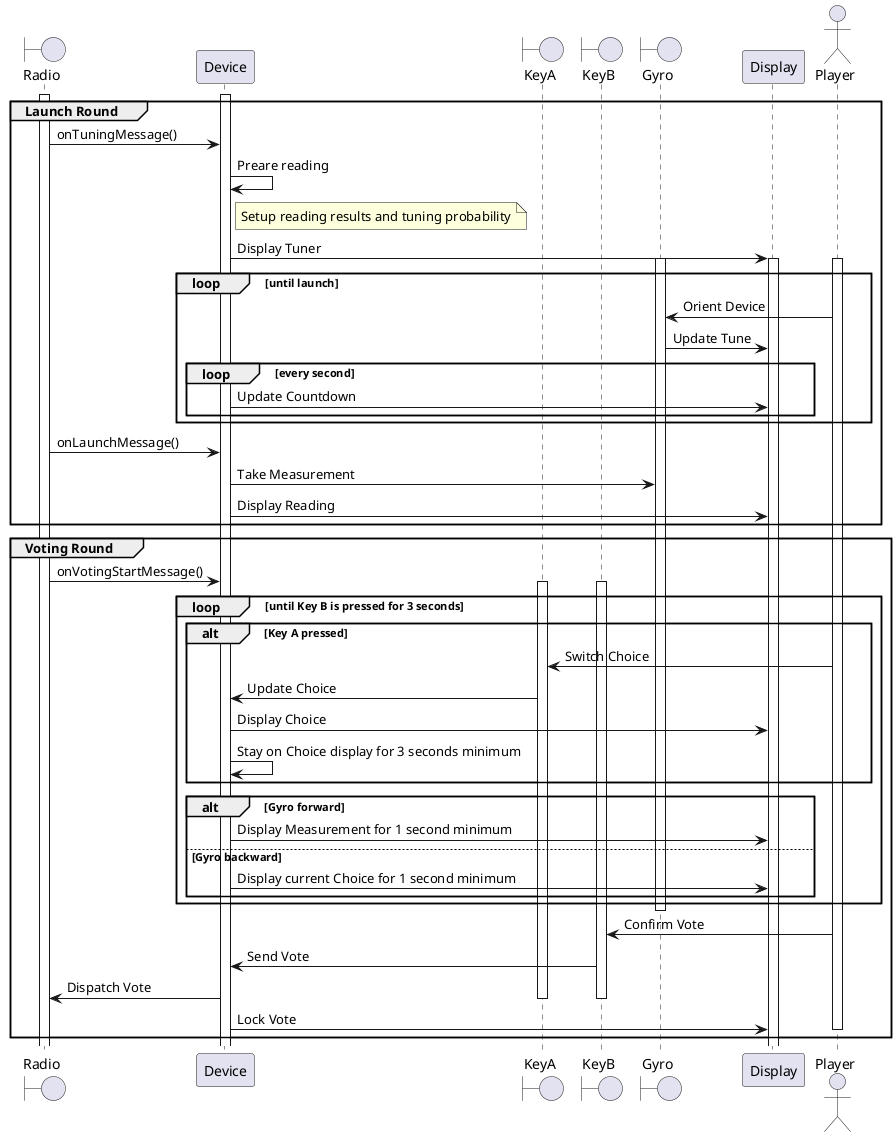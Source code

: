 @startuml Device

boundary Radio as RD

participant Device as DV

boundary KeyA as KA
boundary KeyB as KB

boundary Gyro as GY

participant Display as DP
actor Player as PL

activate DV

group Launch Round

  activate RD
  RD -> DV : onTuningMessage()
  DV -> DV : Preare reading
  note right DV
   Setup reading results and tuning probability
  end note
  
  DV -> DP : Display Tuner
  activate DP
  activate GY

  activate PL

  loop until launch
    PL -> GY : Orient Device
    GY -> DP : Update Tune
    loop every second
      DV -> DP : Update Countdown
    end
  end

  RD -> DV : onLaunchMessage()
  DV -> GY : Take Measurement
  DV -> DP : Display Reading

end

group Voting Round
  RD -> DV : onVotingStartMessage()

  activate KA 
  activate KB
  loop until Key B is pressed for 3 seconds
    alt Key A pressed
      PL -> KA : Switch Choice
      KA -> DV : Update Choice
      DV -> DP : Display Choice
      DV -> DV : Stay on Choice display for 3 seconds minimum
    end
    alt Gyro forward
      DV -> DP : Display Measurement for 1 second minimum
    else Gyro backward
      DV -> DP : Display current Choice for 1 second minimum
    end
  end
  deactivate GY
  PL -> KB : Confirm Vote
  KB -> DV : Send Vote
  DV -> RD : Dispatch Vote
  deactivate KA
  deactivate KB
  DV -> DP : Lock Vote
  deactivate PL
end

@enduml